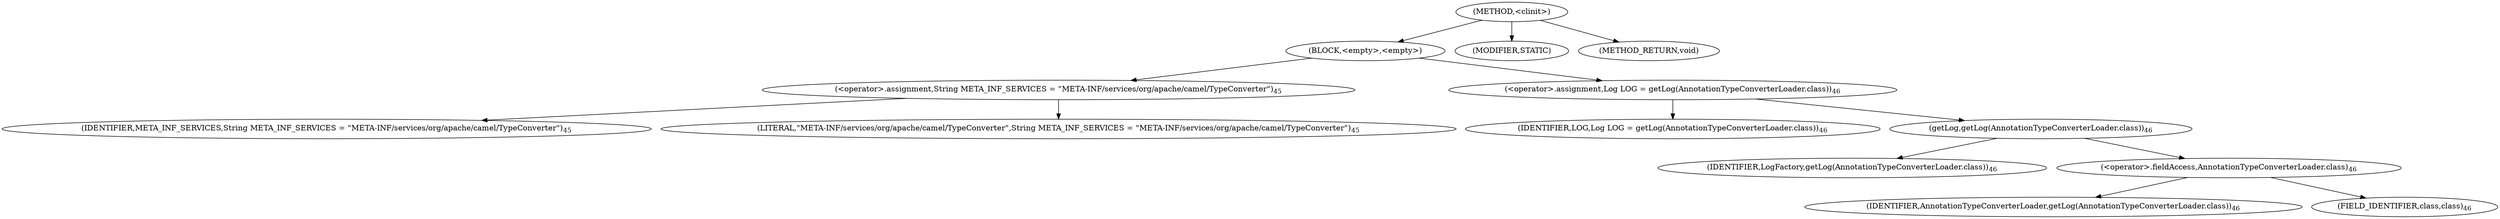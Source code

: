 digraph "&lt;clinit&gt;" {  
"535" [label = <(METHOD,&lt;clinit&gt;)> ]
"536" [label = <(BLOCK,&lt;empty&gt;,&lt;empty&gt;)> ]
"537" [label = <(&lt;operator&gt;.assignment,String META_INF_SERVICES = &quot;META-INF/services/org/apache/camel/TypeConverter&quot;)<SUB>45</SUB>> ]
"538" [label = <(IDENTIFIER,META_INF_SERVICES,String META_INF_SERVICES = &quot;META-INF/services/org/apache/camel/TypeConverter&quot;)<SUB>45</SUB>> ]
"539" [label = <(LITERAL,&quot;META-INF/services/org/apache/camel/TypeConverter&quot;,String META_INF_SERVICES = &quot;META-INF/services/org/apache/camel/TypeConverter&quot;)<SUB>45</SUB>> ]
"540" [label = <(&lt;operator&gt;.assignment,Log LOG = getLog(AnnotationTypeConverterLoader.class))<SUB>46</SUB>> ]
"541" [label = <(IDENTIFIER,LOG,Log LOG = getLog(AnnotationTypeConverterLoader.class))<SUB>46</SUB>> ]
"542" [label = <(getLog,getLog(AnnotationTypeConverterLoader.class))<SUB>46</SUB>> ]
"543" [label = <(IDENTIFIER,LogFactory,getLog(AnnotationTypeConverterLoader.class))<SUB>46</SUB>> ]
"544" [label = <(&lt;operator&gt;.fieldAccess,AnnotationTypeConverterLoader.class)<SUB>46</SUB>> ]
"545" [label = <(IDENTIFIER,AnnotationTypeConverterLoader,getLog(AnnotationTypeConverterLoader.class))<SUB>46</SUB>> ]
"546" [label = <(FIELD_IDENTIFIER,class,class)<SUB>46</SUB>> ]
"547" [label = <(MODIFIER,STATIC)> ]
"548" [label = <(METHOD_RETURN,void)> ]
  "535" -> "536" 
  "535" -> "547" 
  "535" -> "548" 
  "536" -> "537" 
  "536" -> "540" 
  "537" -> "538" 
  "537" -> "539" 
  "540" -> "541" 
  "540" -> "542" 
  "542" -> "543" 
  "542" -> "544" 
  "544" -> "545" 
  "544" -> "546" 
}
